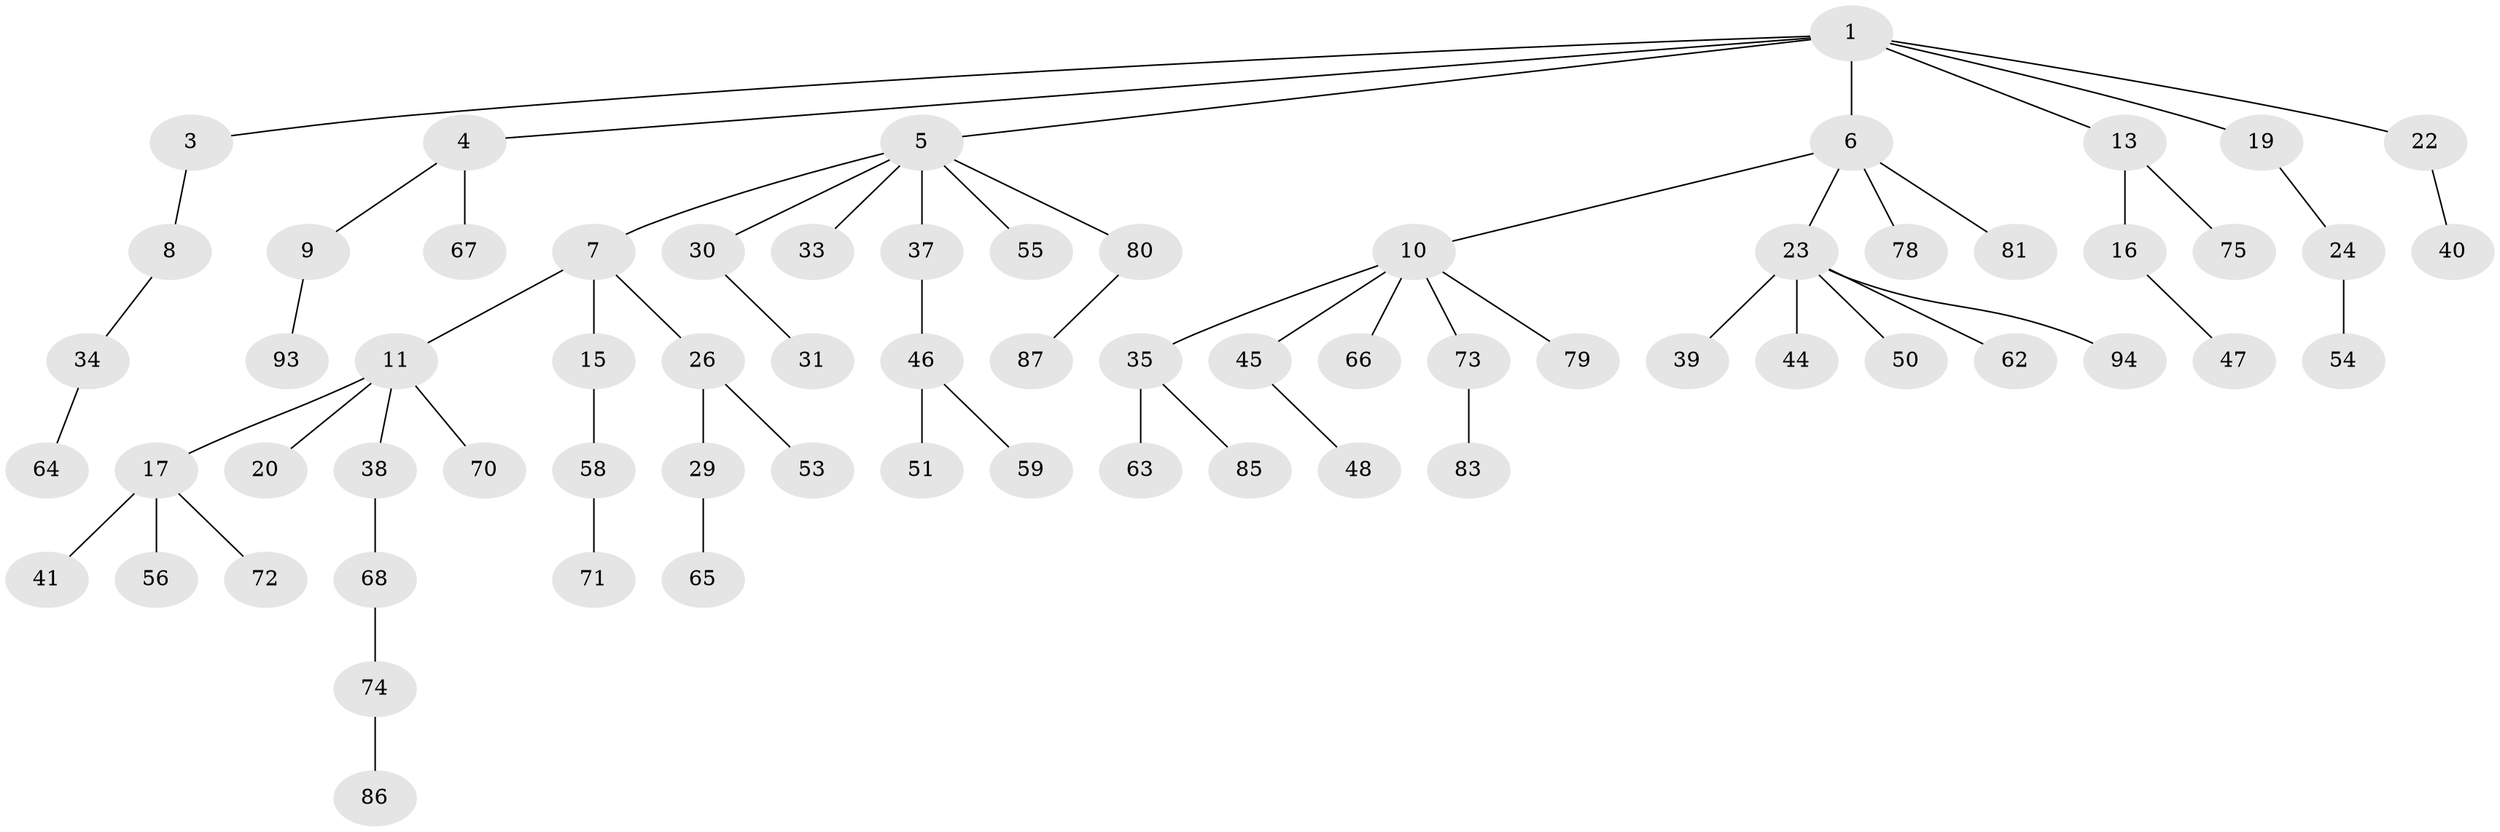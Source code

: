 // Generated by graph-tools (version 1.1) at 2025/24/03/03/25 07:24:06]
// undirected, 67 vertices, 66 edges
graph export_dot {
graph [start="1"]
  node [color=gray90,style=filled];
  1 [super="+2"];
  3 [super="+12"];
  4;
  5 [super="+21"];
  6 [super="+25"];
  7;
  8 [super="+43"];
  9 [super="+28"];
  10 [super="+27"];
  11 [super="+42"];
  13 [super="+14"];
  15 [super="+61"];
  16 [super="+18"];
  17 [super="+32"];
  19;
  20;
  22;
  23 [super="+36"];
  24 [super="+90"];
  26 [super="+95"];
  29 [super="+77"];
  30;
  31 [super="+69"];
  33;
  34 [super="+96"];
  35;
  37 [super="+84"];
  38 [super="+89"];
  39;
  40;
  41 [super="+49"];
  44;
  45;
  46;
  47;
  48 [super="+52"];
  50 [super="+57"];
  51 [super="+60"];
  53;
  54;
  55 [super="+82"];
  56;
  58;
  59 [super="+76"];
  62;
  63 [super="+92"];
  64;
  65 [super="+91"];
  66;
  67;
  68;
  70;
  71;
  72;
  73;
  74 [super="+97"];
  75;
  78;
  79;
  80;
  81;
  83 [super="+88"];
  85;
  86;
  87;
  93;
  94;
  1 -- 3;
  1 -- 4;
  1 -- 19;
  1 -- 5;
  1 -- 6;
  1 -- 22;
  1 -- 13;
  3 -- 8;
  4 -- 9;
  4 -- 67;
  5 -- 7;
  5 -- 30;
  5 -- 80;
  5 -- 33;
  5 -- 37;
  5 -- 55;
  6 -- 10;
  6 -- 23;
  6 -- 81;
  6 -- 78;
  7 -- 11;
  7 -- 15;
  7 -- 26;
  8 -- 34;
  9 -- 93;
  10 -- 45;
  10 -- 66;
  10 -- 73;
  10 -- 79;
  10 -- 35;
  11 -- 17;
  11 -- 20;
  11 -- 38;
  11 -- 70;
  13 -- 16;
  13 -- 75;
  15 -- 58;
  16 -- 47;
  17 -- 41;
  17 -- 72;
  17 -- 56;
  19 -- 24;
  22 -- 40;
  23 -- 39;
  23 -- 44;
  23 -- 50;
  23 -- 62;
  23 -- 94;
  24 -- 54;
  26 -- 29;
  26 -- 53;
  29 -- 65;
  30 -- 31;
  34 -- 64;
  35 -- 63;
  35 -- 85;
  37 -- 46;
  38 -- 68;
  45 -- 48;
  46 -- 51;
  46 -- 59;
  58 -- 71;
  68 -- 74;
  73 -- 83;
  74 -- 86;
  80 -- 87;
}
